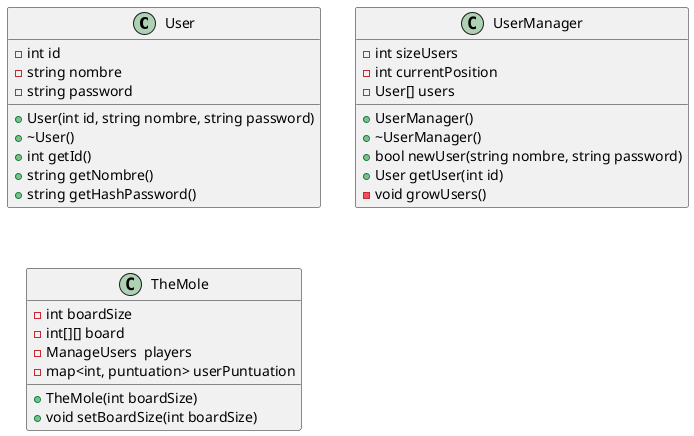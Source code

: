 @startuml arch_proyecto_alpha

class User {
    - int id
    - string nombre
    - string password

    + User(int id, string nombre, string password)
    + \~User()
    + int getId()
    + string getNombre()
    + string getHashPassword()
}

class UserManager {
    - int sizeUsers
    - int currentPosition
    - User[] users

    + UserManager()
    + \~UserManager()
    + bool newUser(string nombre, string password)
    + User getUser(int id)
    - void growUsers()
}

class TheMole {
    - int boardSize
    - int[][] board
    - ManageUsers  players
    - map<int, puntuation> userPuntuation

    + TheMole(int boardSize)
    + void setBoardSize(int boardSize)
}

@enduml
